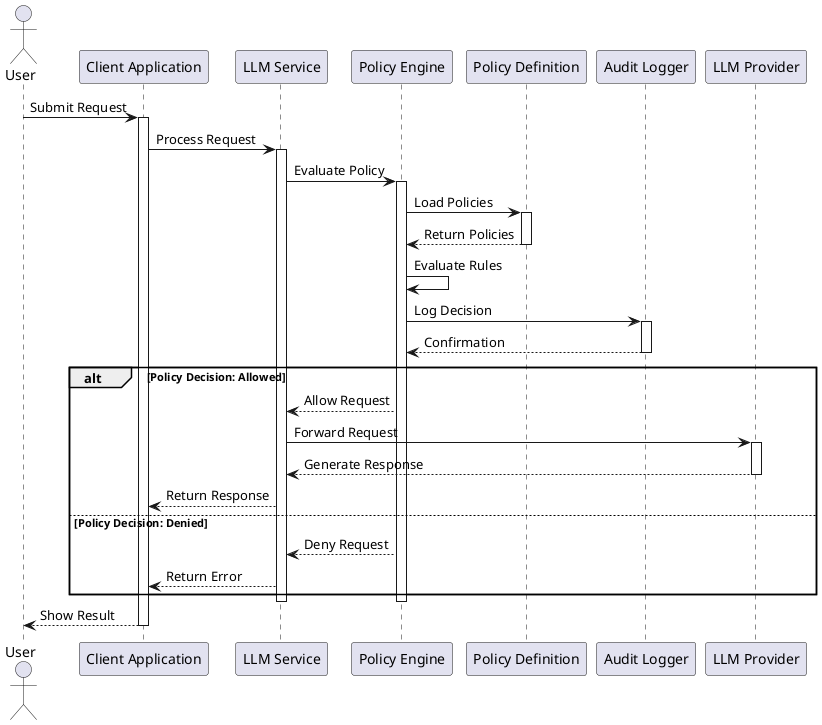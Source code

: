 @startuml Policy-Based LLM Access Control Pattern - Sequence Diagram

actor User
participant "Client Application" as Client
participant "LLM Service" as Service
participant "Policy Engine" as Engine
participant "Policy Definition" as Policy
participant "Audit Logger" as Logger
participant "LLM Provider" as LLM

User -> Client: Submit Request
activate Client

Client -> Service: Process Request
activate Service

Service -> Engine: Evaluate Policy
activate Engine

Engine -> Policy: Load Policies
activate Policy
Policy --> Engine: Return Policies
deactivate Policy

Engine -> Engine: Evaluate Rules
Engine -> Logger: Log Decision
activate Logger
Logger --> Engine: Confirmation
deactivate Logger

alt Policy Decision: Allowed
    Engine --> Service: Allow Request
    Service -> LLM: Forward Request
    activate LLM
    LLM --> Service: Generate Response
    deactivate LLM
    Service --> Client: Return Response
else Policy Decision: Denied
    Engine --> Service: Deny Request
    Service --> Client: Return Error
end

deactivate Engine
deactivate Service
Client --> User: Show Result
deactivate Client

@enduml 